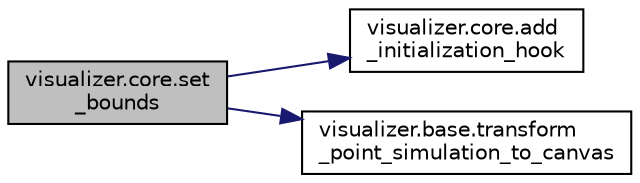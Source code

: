 digraph "visualizer.core.set_bounds"
{
 // LATEX_PDF_SIZE
  edge [fontname="Helvetica",fontsize="10",labelfontname="Helvetica",labelfontsize="10"];
  node [fontname="Helvetica",fontsize="10",shape=record];
  rankdir="LR";
  Node1 [label="visualizer.core.set\l_bounds",height=0.2,width=0.4,color="black", fillcolor="grey75", style="filled", fontcolor="black",tooltip=" "];
  Node1 -> Node2 [color="midnightblue",fontsize="10",style="solid",fontname="Helvetica"];
  Node2 [label="visualizer.core.add\l_initialization_hook",height=0.2,width=0.4,color="black", fillcolor="white", style="filled",URL="$namespacevisualizer_1_1core.html#a1a7862f90a23b26fc64038b770b4bf3d",tooltip=" "];
  Node1 -> Node3 [color="midnightblue",fontsize="10",style="solid",fontname="Helvetica"];
  Node3 [label="visualizer.base.transform\l_point_simulation_to_canvas",height=0.2,width=0.4,color="black", fillcolor="white", style="filled",URL="$namespacevisualizer_1_1base.html#af541810b290cffa16a241008ddaec285",tooltip=" "];
}
